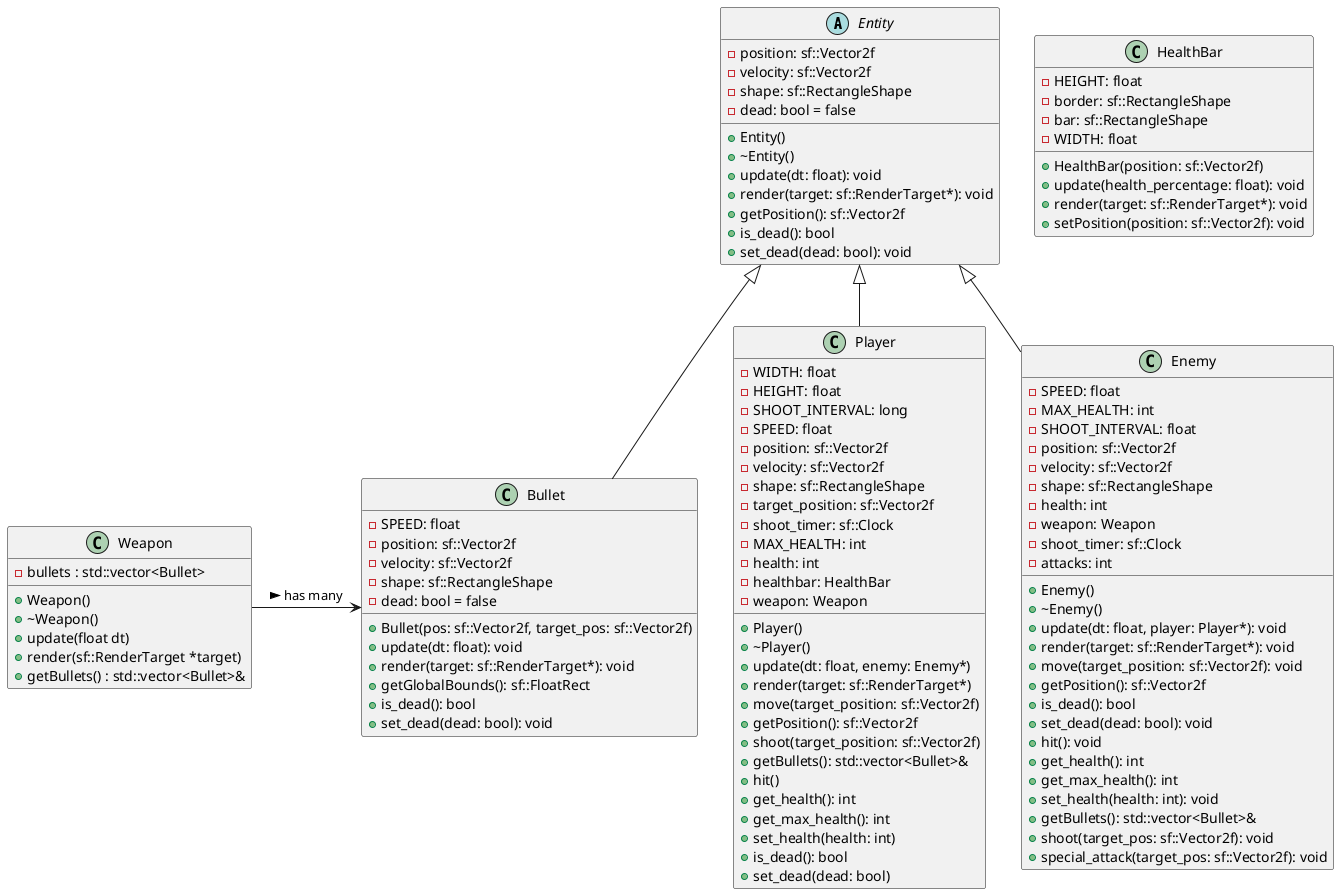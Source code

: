 @startuml diagram
abstract class Entity {
- position: sf::Vector2f
- velocity: sf::Vector2f
- shape: sf::RectangleShape
- dead: bool = false

+ Entity()
+ ~Entity()
+ update(dt: float): void
+ render(target: sf::RenderTarget*): void
+ getPosition(): sf::Vector2f
+ is_dead(): bool
+ set_dead(dead: bool): void
}

Entity <|-- Player 

class Player {
- WIDTH: float
- HEIGHT: float
- SHOOT_INTERVAL: long
- SPEED: float
- position: sf::Vector2f
- velocity: sf::Vector2f
- shape: sf::RectangleShape
- target_position: sf::Vector2f
- shoot_timer: sf::Clock
- MAX_HEALTH: int
- health: int
- healthbar: HealthBar
- weapon: Weapon

+ Player()
+ ~Player()
+ update(dt: float, enemy: Enemy*)
+ render(target: sf::RenderTarget*)
+ move(target_position: sf::Vector2f)
+ getPosition(): sf::Vector2f
+ shoot(target_position: sf::Vector2f)
+ getBullets(): std::vector<Bullet>&
+ hit()
+ get_health(): int
+ get_max_health(): int
+ set_health(health: int)
+ is_dead(): bool
+ set_dead(dead: bool)
}

Entity <|-- Enemy

class Enemy {
- SPEED: float
- MAX_HEALTH: int
- SHOOT_INTERVAL: float
- position: sf::Vector2f
- velocity: sf::Vector2f
- shape: sf::RectangleShape
- health: int
- weapon: Weapon
- shoot_timer: sf::Clock
- attacks: int

+ Enemy()
+ ~Enemy()
+ update(dt: float, player: Player*): void
+ render(target: sf::RenderTarget*): void
+ move(target_position: sf::Vector2f): void
+ getPosition(): sf::Vector2f
+ is_dead(): bool
+ set_dead(dead: bool): void
+ hit(): void
+ get_health(): int
+ get_max_health(): int
+ set_health(health: int): void
+ getBullets(): std::vector<Bullet>&
+ shoot(target_pos: sf::Vector2f): void
+ special_attack(target_pos: sf::Vector2f): void
}

Entity <|-- Bullet

class HealthBar {
- HEIGHT: float
- border: sf::RectangleShape
- bar: sf::RectangleShape
- WIDTH: float

+ HealthBar(position: sf::Vector2f)
+ update(health_percentage: float): void
+ render(target: sf::RenderTarget*): void
+ setPosition(position: sf::Vector2f): void
}

class Bullet {
- SPEED: float
- position: sf::Vector2f
- velocity: sf::Vector2f
- shape: sf::RectangleShape
- dead: bool = false

+ Bullet(pos: sf::Vector2f, target_pos: sf::Vector2f)
+ update(dt: float): void
+ render(target: sf::RenderTarget*): void
+ getGlobalBounds(): sf::FloatRect
+ is_dead(): bool
+ set_dead(dead: bool): void
}

class Weapon {
    - bullets : std::vector<Bullet>
    + Weapon()
    + ~Weapon()
    + update(float dt)
    + render(sf::RenderTarget *target)
    + getBullets() : std::vector<Bullet>&
}

Weapon -> Bullet : has many >

@enduml
